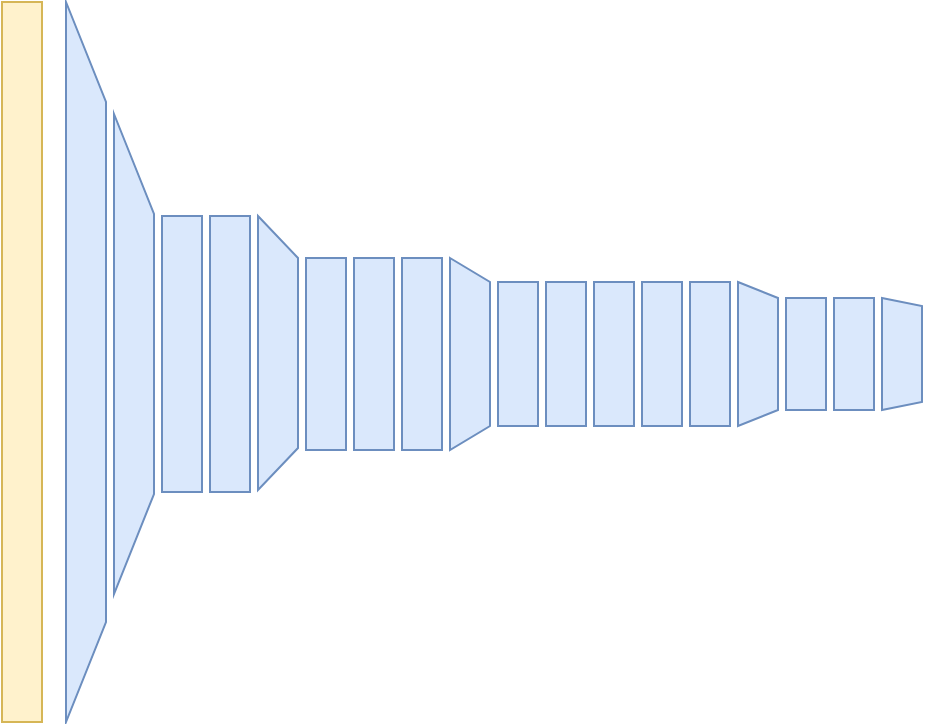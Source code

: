 <mxfile version="20.6.0" type="github">
  <diagram id="DE-VvAF2NjBl3VeyVkR_" name="Page-1">
    <mxGraphModel dx="1409" dy="600" grid="1" gridSize="4" guides="1" tooltips="1" connect="1" arrows="1" fold="1" page="1" pageScale="1" pageWidth="850" pageHeight="1100" math="0" shadow="0">
      <root>
        <mxCell id="0" />
        <mxCell id="1" parent="0" />
        <mxCell id="5iTLilzNBZOsbH6WJitM-1" value="" style="shape=trapezoid;perimeter=trapezoidPerimeter;whiteSpace=wrap;html=1;fixedSize=1;direction=south;size=50;fillColor=#dae8fc;strokeColor=#6c8ebf;" vertex="1" parent="1">
          <mxGeometry x="-640" y="132" width="20" height="360" as="geometry" />
        </mxCell>
        <mxCell id="5iTLilzNBZOsbH6WJitM-4" value="" style="shape=trapezoid;perimeter=trapezoidPerimeter;whiteSpace=wrap;html=1;fixedSize=1;direction=south;size=50;fillColor=#dae8fc;strokeColor=#6c8ebf;" vertex="1" parent="1">
          <mxGeometry x="-616" y="188" width="20" height="240" as="geometry" />
        </mxCell>
        <mxCell id="5iTLilzNBZOsbH6WJitM-5" value="" style="rounded=0;whiteSpace=wrap;html=1;direction=south;fillColor=#dae8fc;strokeColor=#6c8ebf;" vertex="1" parent="1">
          <mxGeometry x="-592" y="239" width="20" height="138" as="geometry" />
        </mxCell>
        <mxCell id="5iTLilzNBZOsbH6WJitM-6" value="" style="rounded=0;whiteSpace=wrap;html=1;direction=south;fillColor=#dae8fc;strokeColor=#6c8ebf;" vertex="1" parent="1">
          <mxGeometry x="-568" y="239" width="20" height="138" as="geometry" />
        </mxCell>
        <mxCell id="5iTLilzNBZOsbH6WJitM-7" value="" style="shape=trapezoid;perimeter=trapezoidPerimeter;whiteSpace=wrap;html=1;fixedSize=1;direction=south;size=21;fillColor=#dae8fc;strokeColor=#6c8ebf;" vertex="1" parent="1">
          <mxGeometry x="-544" y="239" width="20" height="137" as="geometry" />
        </mxCell>
        <mxCell id="5iTLilzNBZOsbH6WJitM-8" value="" style="rounded=0;whiteSpace=wrap;html=1;direction=south;fillColor=#dae8fc;strokeColor=#6c8ebf;" vertex="1" parent="1">
          <mxGeometry x="-520" y="260" width="20" height="96" as="geometry" />
        </mxCell>
        <mxCell id="5iTLilzNBZOsbH6WJitM-9" value="" style="rounded=0;whiteSpace=wrap;html=1;direction=south;fillColor=#dae8fc;strokeColor=#6c8ebf;" vertex="1" parent="1">
          <mxGeometry x="-496" y="260" width="20" height="96" as="geometry" />
        </mxCell>
        <mxCell id="5iTLilzNBZOsbH6WJitM-10" value="" style="rounded=0;whiteSpace=wrap;html=1;direction=south;fillColor=#fff2cc;strokeColor=#d6b656;" vertex="1" parent="1">
          <mxGeometry x="-672" y="132" width="20" height="360" as="geometry" />
        </mxCell>
        <mxCell id="5iTLilzNBZOsbH6WJitM-11" value="" style="rounded=0;whiteSpace=wrap;html=1;direction=south;fillColor=#dae8fc;strokeColor=#6c8ebf;" vertex="1" parent="1">
          <mxGeometry x="-472" y="260" width="20" height="96" as="geometry" />
        </mxCell>
        <mxCell id="5iTLilzNBZOsbH6WJitM-12" value="" style="shape=trapezoid;perimeter=trapezoidPerimeter;whiteSpace=wrap;html=1;fixedSize=1;direction=south;size=12;fillColor=#dae8fc;strokeColor=#6c8ebf;" vertex="1" parent="1">
          <mxGeometry x="-448" y="260" width="20" height="96" as="geometry" />
        </mxCell>
        <mxCell id="5iTLilzNBZOsbH6WJitM-13" value="" style="rounded=0;whiteSpace=wrap;html=1;direction=south;fillColor=#dae8fc;strokeColor=#6c8ebf;" vertex="1" parent="1">
          <mxGeometry x="-424" y="272" width="20" height="72" as="geometry" />
        </mxCell>
        <mxCell id="5iTLilzNBZOsbH6WJitM-14" value="" style="rounded=0;whiteSpace=wrap;html=1;direction=south;fillColor=#dae8fc;strokeColor=#6c8ebf;" vertex="1" parent="1">
          <mxGeometry x="-400" y="272" width="20" height="72" as="geometry" />
        </mxCell>
        <mxCell id="5iTLilzNBZOsbH6WJitM-15" value="" style="rounded=0;whiteSpace=wrap;html=1;direction=south;fillColor=#dae8fc;strokeColor=#6c8ebf;" vertex="1" parent="1">
          <mxGeometry x="-376" y="272" width="20" height="72" as="geometry" />
        </mxCell>
        <mxCell id="5iTLilzNBZOsbH6WJitM-16" value="" style="rounded=0;whiteSpace=wrap;html=1;direction=south;fillColor=#dae8fc;strokeColor=#6c8ebf;" vertex="1" parent="1">
          <mxGeometry x="-352" y="272" width="20" height="72" as="geometry" />
        </mxCell>
        <mxCell id="5iTLilzNBZOsbH6WJitM-17" value="" style="rounded=0;whiteSpace=wrap;html=1;direction=south;fillColor=#dae8fc;strokeColor=#6c8ebf;" vertex="1" parent="1">
          <mxGeometry x="-328" y="272" width="20" height="72" as="geometry" />
        </mxCell>
        <mxCell id="5iTLilzNBZOsbH6WJitM-18" value="" style="shape=trapezoid;perimeter=trapezoidPerimeter;whiteSpace=wrap;html=1;fixedSize=1;direction=south;size=8;fillColor=#dae8fc;strokeColor=#6c8ebf;" vertex="1" parent="1">
          <mxGeometry x="-304" y="272" width="20" height="72" as="geometry" />
        </mxCell>
        <mxCell id="5iTLilzNBZOsbH6WJitM-19" value="" style="rounded=0;whiteSpace=wrap;html=1;direction=south;fillColor=#dae8fc;strokeColor=#6c8ebf;" vertex="1" parent="1">
          <mxGeometry x="-280" y="280" width="20" height="56" as="geometry" />
        </mxCell>
        <mxCell id="5iTLilzNBZOsbH6WJitM-20" value="" style="rounded=0;whiteSpace=wrap;html=1;direction=south;fillColor=#dae8fc;strokeColor=#6c8ebf;" vertex="1" parent="1">
          <mxGeometry x="-256" y="280" width="20" height="56" as="geometry" />
        </mxCell>
        <mxCell id="5iTLilzNBZOsbH6WJitM-21" value="" style="shape=trapezoid;perimeter=trapezoidPerimeter;whiteSpace=wrap;html=1;fixedSize=1;direction=south;size=4;fillColor=#dae8fc;strokeColor=#6c8ebf;" vertex="1" parent="1">
          <mxGeometry x="-232" y="280" width="20" height="56" as="geometry" />
        </mxCell>
      </root>
    </mxGraphModel>
  </diagram>
</mxfile>

